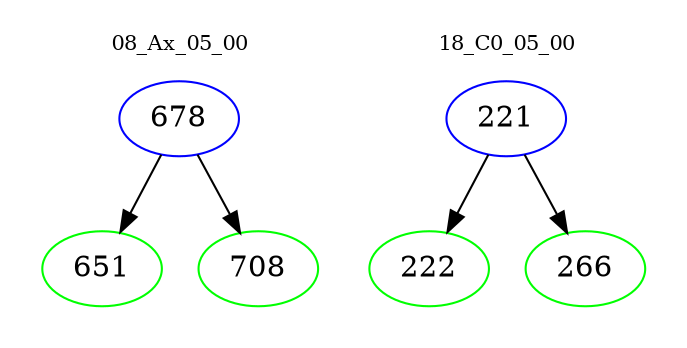 digraph{
subgraph cluster_0 {
color = white
label = "08_Ax_05_00";
fontsize=10;
T0_678 [label="678", color="blue"]
T0_678 -> T0_651 [color="black"]
T0_651 [label="651", color="green"]
T0_678 -> T0_708 [color="black"]
T0_708 [label="708", color="green"]
}
subgraph cluster_1 {
color = white
label = "18_C0_05_00";
fontsize=10;
T1_221 [label="221", color="blue"]
T1_221 -> T1_222 [color="black"]
T1_222 [label="222", color="green"]
T1_221 -> T1_266 [color="black"]
T1_266 [label="266", color="green"]
}
}
